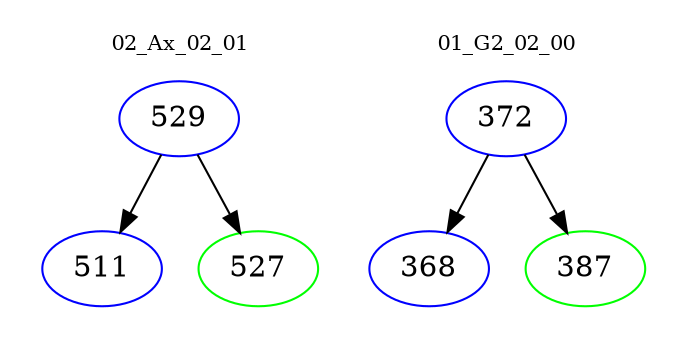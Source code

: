 digraph{
subgraph cluster_0 {
color = white
label = "02_Ax_02_01";
fontsize=10;
T0_529 [label="529", color="blue"]
T0_529 -> T0_511 [color="black"]
T0_511 [label="511", color="blue"]
T0_529 -> T0_527 [color="black"]
T0_527 [label="527", color="green"]
}
subgraph cluster_1 {
color = white
label = "01_G2_02_00";
fontsize=10;
T1_372 [label="372", color="blue"]
T1_372 -> T1_368 [color="black"]
T1_368 [label="368", color="blue"]
T1_372 -> T1_387 [color="black"]
T1_387 [label="387", color="green"]
}
}

